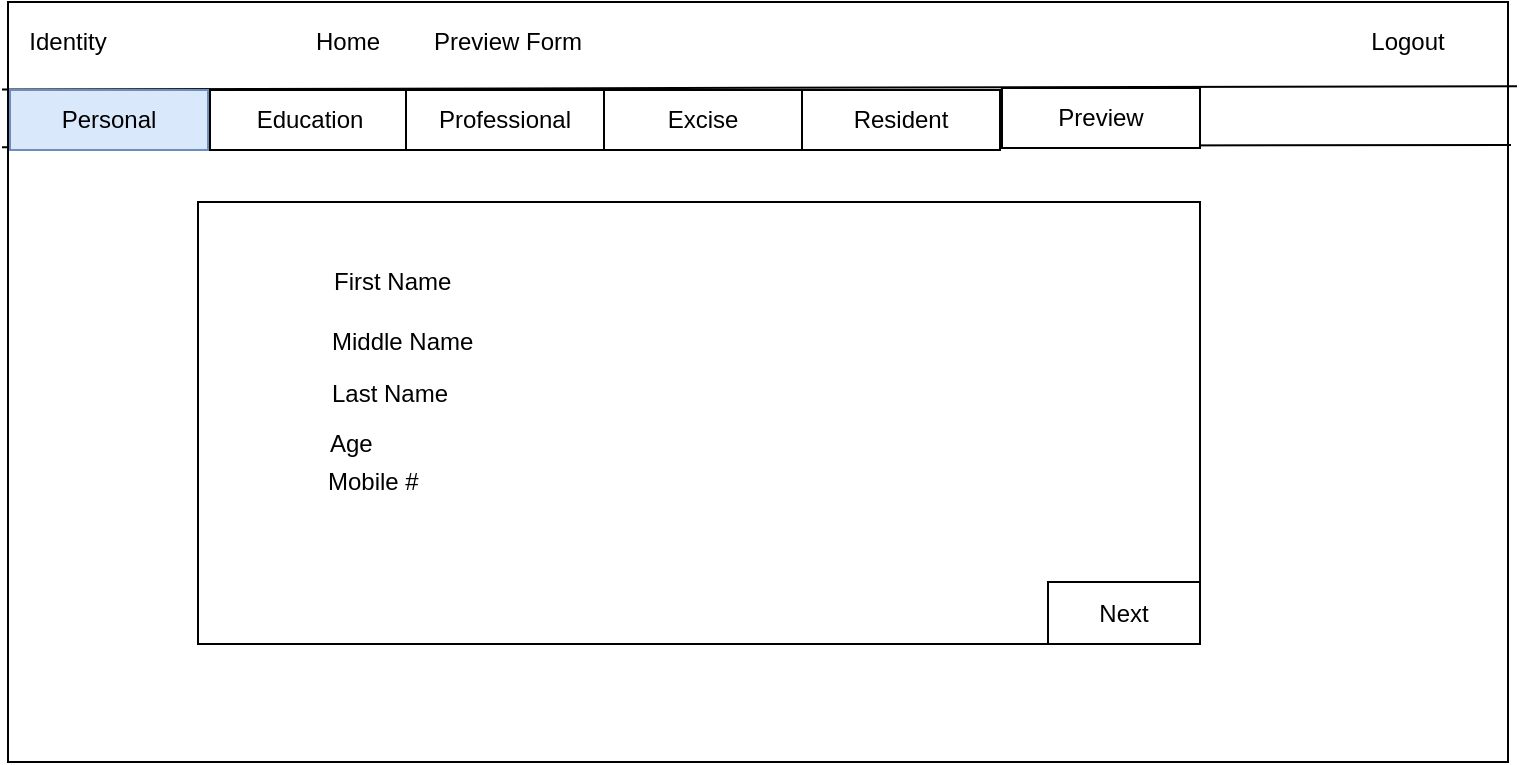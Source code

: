 <mxfile version="13.7.9" type="github">
  <diagram id="_5QMkp_ZpDh5lMbEbbph" name="Personal Form Page">
    <mxGraphModel dx="1038" dy="609" grid="1" gridSize="10" guides="1" tooltips="1" connect="1" arrows="1" fold="1" page="1" pageScale="1" pageWidth="827" pageHeight="1169" math="0" shadow="0">
      <root>
        <mxCell id="0" />
        <mxCell id="1" parent="0" />
        <mxCell id="dHvcwWORWN_SWeiu5R4C-1" value="" style="rounded=0;whiteSpace=wrap;html=1;" vertex="1" parent="1">
          <mxGeometry x="40" y="90" width="750" height="380" as="geometry" />
        </mxCell>
        <mxCell id="dHvcwWORWN_SWeiu5R4C-2" value="" style="endArrow=none;html=1;exitX=1.006;exitY=0.111;exitDx=0;exitDy=0;exitPerimeter=0;entryX=-0.004;entryY=0.115;entryDx=0;entryDy=0;entryPerimeter=0;" edge="1" parent="1" source="dHvcwWORWN_SWeiu5R4C-1" target="dHvcwWORWN_SWeiu5R4C-1">
          <mxGeometry width="50" height="50" relative="1" as="geometry">
            <mxPoint x="390" y="340" as="sourcePoint" />
            <mxPoint x="440" y="290" as="targetPoint" />
          </mxGeometry>
        </mxCell>
        <mxCell id="dHvcwWORWN_SWeiu5R4C-3" value="Identity" style="text;html=1;strokeColor=none;fillColor=none;align=center;verticalAlign=middle;whiteSpace=wrap;rounded=0;" vertex="1" parent="1">
          <mxGeometry x="50" y="100" width="40" height="20" as="geometry" />
        </mxCell>
        <mxCell id="dHvcwWORWN_SWeiu5R4C-4" value="Home" style="text;html=1;strokeColor=none;fillColor=none;align=center;verticalAlign=middle;whiteSpace=wrap;rounded=0;" vertex="1" parent="1">
          <mxGeometry x="190" y="100" width="40" height="20" as="geometry" />
        </mxCell>
        <mxCell id="dHvcwWORWN_SWeiu5R4C-5" value="Preview Form" style="text;html=1;strokeColor=none;fillColor=none;align=center;verticalAlign=middle;whiteSpace=wrap;rounded=0;" vertex="1" parent="1">
          <mxGeometry x="250" y="100" width="80" height="20" as="geometry" />
        </mxCell>
        <mxCell id="dHvcwWORWN_SWeiu5R4C-6" value="Logout" style="text;html=1;strokeColor=none;fillColor=none;align=center;verticalAlign=middle;whiteSpace=wrap;rounded=0;" vertex="1" parent="1">
          <mxGeometry x="720" y="100" width="40" height="20" as="geometry" />
        </mxCell>
        <mxCell id="dHvcwWORWN_SWeiu5R4C-7" value="" style="endArrow=none;html=1;entryX=1.002;entryY=0.188;entryDx=0;entryDy=0;exitX=-0.004;exitY=0.191;exitDx=0;exitDy=0;entryPerimeter=0;exitPerimeter=0;" edge="1" parent="1" source="dHvcwWORWN_SWeiu5R4C-1" target="dHvcwWORWN_SWeiu5R4C-1">
          <mxGeometry width="50" height="50" relative="1" as="geometry">
            <mxPoint x="390" y="330" as="sourcePoint" />
            <mxPoint x="440" y="280" as="targetPoint" />
          </mxGeometry>
        </mxCell>
        <mxCell id="dHvcwWORWN_SWeiu5R4C-8" value="Personal" style="rounded=0;whiteSpace=wrap;html=1;fillColor=#dae8fc;strokeColor=#6c8ebf;" vertex="1" parent="1">
          <mxGeometry x="41" y="134" width="99" height="30" as="geometry" />
        </mxCell>
        <mxCell id="dHvcwWORWN_SWeiu5R4C-11" value="" style="rounded=0;whiteSpace=wrap;html=1;" vertex="1" parent="1">
          <mxGeometry x="141" y="134" width="99" height="30" as="geometry" />
        </mxCell>
        <mxCell id="dHvcwWORWN_SWeiu5R4C-12" value="Professional" style="rounded=0;whiteSpace=wrap;html=1;" vertex="1" parent="1">
          <mxGeometry x="239" y="134" width="99" height="30" as="geometry" />
        </mxCell>
        <mxCell id="dHvcwWORWN_SWeiu5R4C-13" value="Excise" style="rounded=0;whiteSpace=wrap;html=1;" vertex="1" parent="1">
          <mxGeometry x="338" y="134" width="99" height="30" as="geometry" />
        </mxCell>
        <mxCell id="dHvcwWORWN_SWeiu5R4C-14" value="Resident" style="rounded=0;whiteSpace=wrap;html=1;" vertex="1" parent="1">
          <mxGeometry x="437" y="134" width="99" height="30" as="geometry" />
        </mxCell>
        <mxCell id="dHvcwWORWN_SWeiu5R4C-15" value="Preview" style="rounded=0;whiteSpace=wrap;html=1;" vertex="1" parent="1">
          <mxGeometry x="537" y="133" width="99" height="30" as="geometry" />
        </mxCell>
        <mxCell id="dHvcwWORWN_SWeiu5R4C-16" value="Education" style="text;html=1;strokeColor=none;fillColor=none;align=center;verticalAlign=middle;whiteSpace=wrap;rounded=0;" vertex="1" parent="1">
          <mxGeometry x="170.5" y="139" width="40" height="20" as="geometry" />
        </mxCell>
        <mxCell id="dHvcwWORWN_SWeiu5R4C-17" value="" style="whiteSpace=wrap;html=1;" vertex="1" parent="1">
          <mxGeometry x="135" y="190" width="501" height="221" as="geometry" />
        </mxCell>
        <mxCell id="dHvcwWORWN_SWeiu5R4C-18" value="First Name" style="text;html=1;strokeColor=none;fillColor=none;align=left;verticalAlign=middle;whiteSpace=wrap;rounded=0;" vertex="1" parent="1">
          <mxGeometry x="201" y="220" width="90" height="20" as="geometry" />
        </mxCell>
        <mxCell id="dHvcwWORWN_SWeiu5R4C-19" value="Middle Name" style="text;html=1;strokeColor=none;fillColor=none;align=left;verticalAlign=middle;whiteSpace=wrap;rounded=0;" vertex="1" parent="1">
          <mxGeometry x="200" y="250" width="80" height="20" as="geometry" />
        </mxCell>
        <mxCell id="dHvcwWORWN_SWeiu5R4C-20" value="Last Name" style="text;html=1;strokeColor=none;fillColor=none;align=left;verticalAlign=middle;whiteSpace=wrap;rounded=0;" vertex="1" parent="1">
          <mxGeometry x="200" y="276" width="70" height="20" as="geometry" />
        </mxCell>
        <mxCell id="dHvcwWORWN_SWeiu5R4C-21" value="Age" style="text;html=1;strokeColor=none;fillColor=none;align=left;verticalAlign=middle;whiteSpace=wrap;rounded=0;" vertex="1" parent="1">
          <mxGeometry x="199" y="301" width="70" height="20" as="geometry" />
        </mxCell>
        <mxCell id="dHvcwWORWN_SWeiu5R4C-22" value="Mobile #" style="text;html=1;strokeColor=none;fillColor=none;align=left;verticalAlign=middle;whiteSpace=wrap;rounded=0;" vertex="1" parent="1">
          <mxGeometry x="198" y="320" width="92" height="20" as="geometry" />
        </mxCell>
        <mxCell id="dHvcwWORWN_SWeiu5R4C-24" value="Next" style="rounded=0;whiteSpace=wrap;html=1;align=center;" vertex="1" parent="1">
          <mxGeometry x="560" y="380" width="76" height="31" as="geometry" />
        </mxCell>
      </root>
    </mxGraphModel>
  </diagram>
</mxfile>
